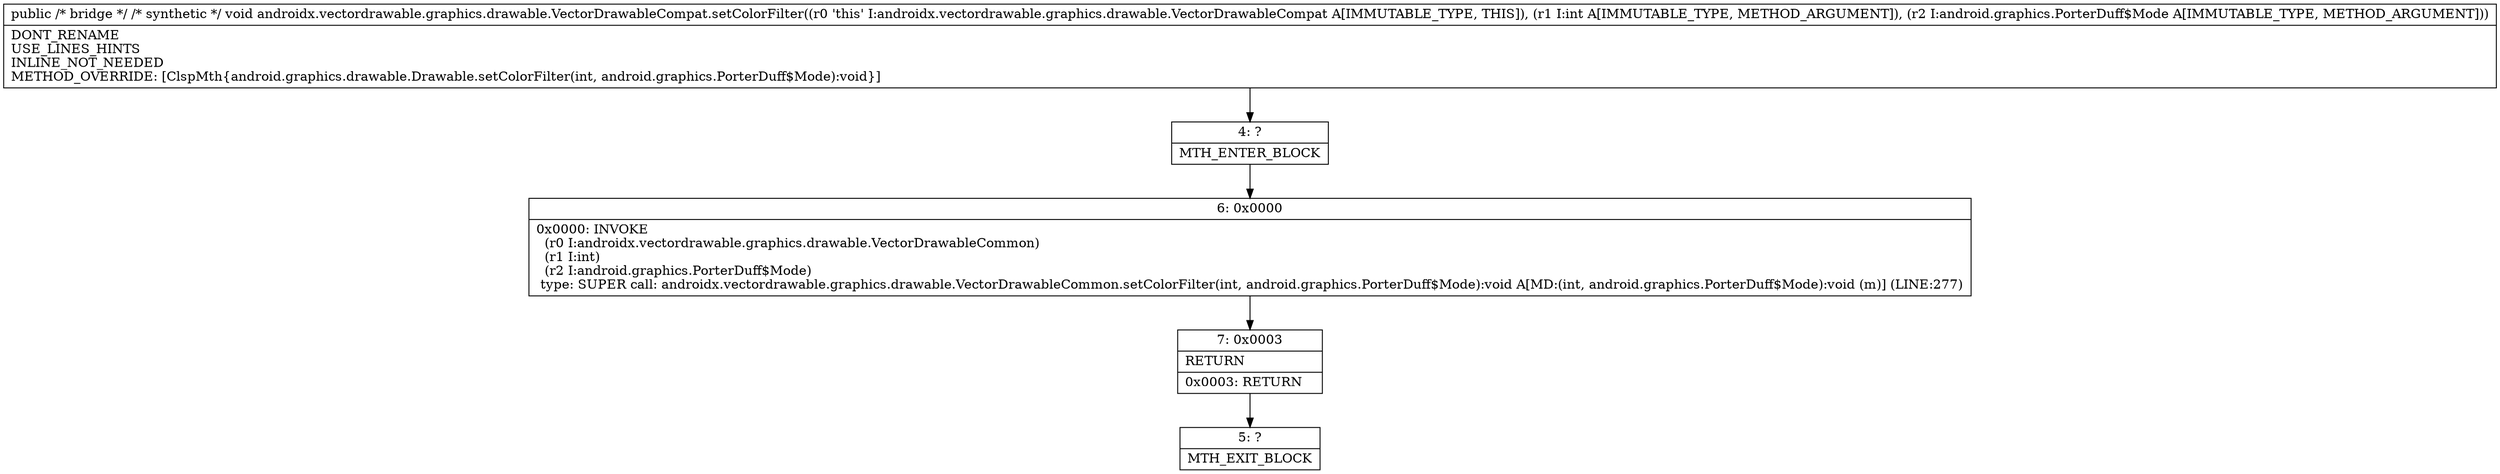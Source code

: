 digraph "CFG forandroidx.vectordrawable.graphics.drawable.VectorDrawableCompat.setColorFilter(ILandroid\/graphics\/PorterDuff$Mode;)V" {
Node_4 [shape=record,label="{4\:\ ?|MTH_ENTER_BLOCK\l}"];
Node_6 [shape=record,label="{6\:\ 0x0000|0x0000: INVOKE  \l  (r0 I:androidx.vectordrawable.graphics.drawable.VectorDrawableCommon)\l  (r1 I:int)\l  (r2 I:android.graphics.PorterDuff$Mode)\l type: SUPER call: androidx.vectordrawable.graphics.drawable.VectorDrawableCommon.setColorFilter(int, android.graphics.PorterDuff$Mode):void A[MD:(int, android.graphics.PorterDuff$Mode):void (m)] (LINE:277)\l}"];
Node_7 [shape=record,label="{7\:\ 0x0003|RETURN\l|0x0003: RETURN   \l}"];
Node_5 [shape=record,label="{5\:\ ?|MTH_EXIT_BLOCK\l}"];
MethodNode[shape=record,label="{public \/* bridge *\/ \/* synthetic *\/ void androidx.vectordrawable.graphics.drawable.VectorDrawableCompat.setColorFilter((r0 'this' I:androidx.vectordrawable.graphics.drawable.VectorDrawableCompat A[IMMUTABLE_TYPE, THIS]), (r1 I:int A[IMMUTABLE_TYPE, METHOD_ARGUMENT]), (r2 I:android.graphics.PorterDuff$Mode A[IMMUTABLE_TYPE, METHOD_ARGUMENT]))  | DONT_RENAME\lUSE_LINES_HINTS\lINLINE_NOT_NEEDED\lMETHOD_OVERRIDE: [ClspMth\{android.graphics.drawable.Drawable.setColorFilter(int, android.graphics.PorterDuff$Mode):void\}]\l}"];
MethodNode -> Node_4;Node_4 -> Node_6;
Node_6 -> Node_7;
Node_7 -> Node_5;
}

